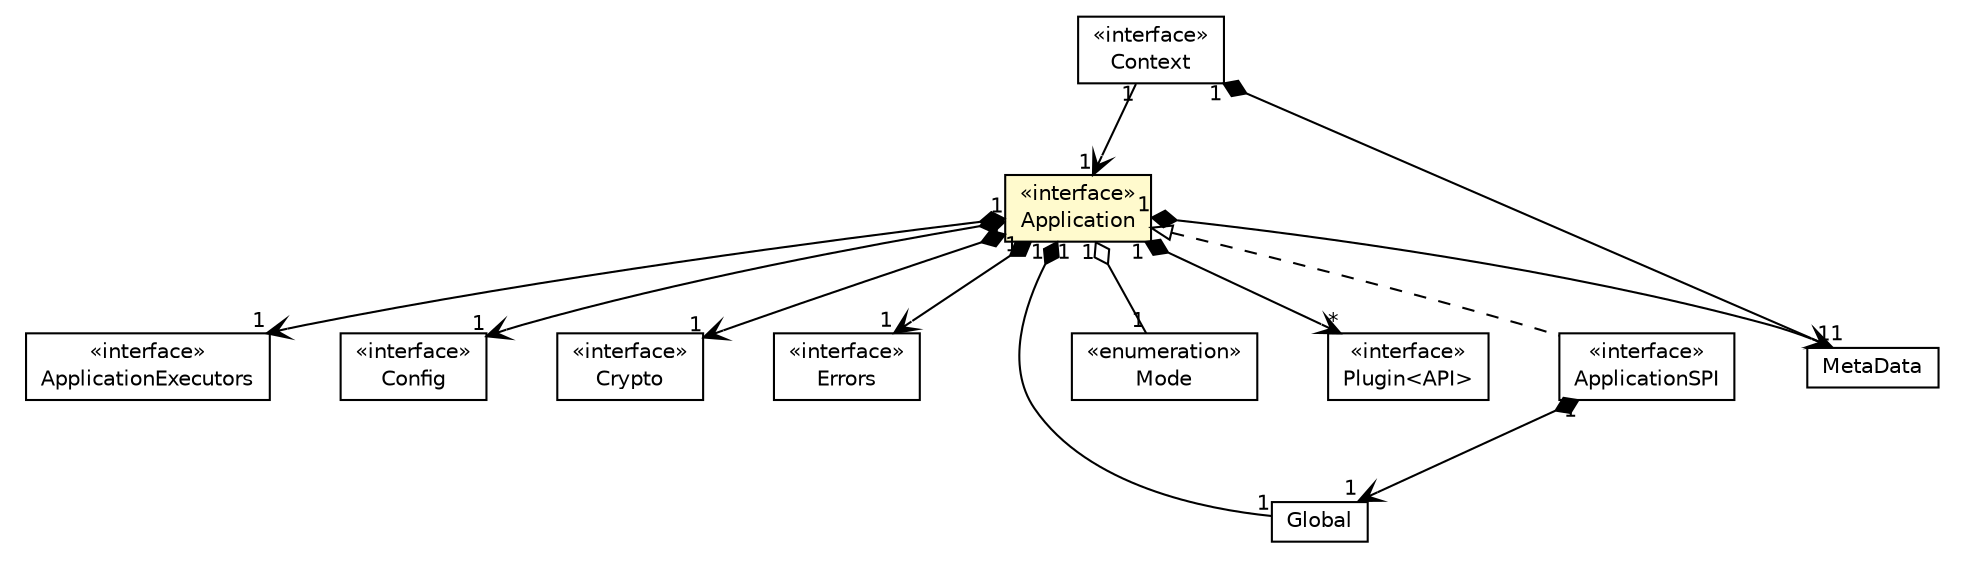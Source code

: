 #!/usr/local/bin/dot
#
# Class diagram 
# Generated by UMLGraph version R5_6-24-gf6e263 (http://www.umlgraph.org/)
#

digraph G {
	edge [fontname="Helvetica",fontsize=10,labelfontname="Helvetica",labelfontsize=10];
	node [fontname="Helvetica",fontsize=10,shape=plaintext];
	nodesep=0.25;
	ranksep=0.5;
	// io.werval.api.Application
	c5470 [label=<<table title="io.werval.api.Application" border="0" cellborder="1" cellspacing="0" cellpadding="2" port="p" bgcolor="lemonChiffon" href="./Application.html">
		<tr><td><table border="0" cellspacing="0" cellpadding="1">
<tr><td align="center" balign="center"> &#171;interface&#187; </td></tr>
<tr><td align="center" balign="center"> Application </td></tr>
		</table></td></tr>
		</table>>, URL="./Application.html", fontname="Helvetica", fontcolor="black", fontsize=10.0];
	// io.werval.api.ApplicationExecutors
	c5471 [label=<<table title="io.werval.api.ApplicationExecutors" border="0" cellborder="1" cellspacing="0" cellpadding="2" port="p" href="./ApplicationExecutors.html">
		<tr><td><table border="0" cellspacing="0" cellpadding="1">
<tr><td align="center" balign="center"> &#171;interface&#187; </td></tr>
<tr><td align="center" balign="center"> ApplicationExecutors </td></tr>
		</table></td></tr>
		</table>>, URL="./ApplicationExecutors.html", fontname="Helvetica", fontcolor="black", fontsize=10.0];
	// io.werval.api.Config
	c5472 [label=<<table title="io.werval.api.Config" border="0" cellborder="1" cellspacing="0" cellpadding="2" port="p" href="./Config.html">
		<tr><td><table border="0" cellspacing="0" cellpadding="1">
<tr><td align="center" balign="center"> &#171;interface&#187; </td></tr>
<tr><td align="center" balign="center"> Config </td></tr>
		</table></td></tr>
		</table>>, URL="./Config.html", fontname="Helvetica", fontcolor="black", fontsize=10.0];
	// io.werval.api.Crypto
	c5473 [label=<<table title="io.werval.api.Crypto" border="0" cellborder="1" cellspacing="0" cellpadding="2" port="p" href="./Crypto.html">
		<tr><td><table border="0" cellspacing="0" cellpadding="1">
<tr><td align="center" balign="center"> &#171;interface&#187; </td></tr>
<tr><td align="center" balign="center"> Crypto </td></tr>
		</table></td></tr>
		</table>>, URL="./Crypto.html", fontname="Helvetica", fontcolor="black", fontsize=10.0];
	// io.werval.api.Errors
	c5475 [label=<<table title="io.werval.api.Errors" border="0" cellborder="1" cellspacing="0" cellpadding="2" port="p" href="./Errors.html">
		<tr><td><table border="0" cellspacing="0" cellpadding="1">
<tr><td align="center" balign="center"> &#171;interface&#187; </td></tr>
<tr><td align="center" balign="center"> Errors </td></tr>
		</table></td></tr>
		</table>>, URL="./Errors.html", fontname="Helvetica", fontcolor="black", fontsize=10.0];
	// io.werval.api.Global
	c5476 [label=<<table title="io.werval.api.Global" border="0" cellborder="1" cellspacing="0" cellpadding="2" port="p" href="./Global.html">
		<tr><td><table border="0" cellspacing="0" cellpadding="1">
<tr><td align="center" balign="center"> Global </td></tr>
		</table></td></tr>
		</table>>, URL="./Global.html", fontname="Helvetica", fontcolor="black", fontsize=10.0];
	// io.werval.api.MetaData
	c5477 [label=<<table title="io.werval.api.MetaData" border="0" cellborder="1" cellspacing="0" cellpadding="2" port="p" href="./MetaData.html">
		<tr><td><table border="0" cellspacing="0" cellpadding="1">
<tr><td align="center" balign="center"> MetaData </td></tr>
		</table></td></tr>
		</table>>, URL="./MetaData.html", fontname="Helvetica", fontcolor="black", fontsize=10.0];
	// io.werval.api.Mode
	c5478 [label=<<table title="io.werval.api.Mode" border="0" cellborder="1" cellspacing="0" cellpadding="2" port="p" href="./Mode.html">
		<tr><td><table border="0" cellspacing="0" cellpadding="1">
<tr><td align="center" balign="center"> &#171;enumeration&#187; </td></tr>
<tr><td align="center" balign="center"> Mode </td></tr>
		</table></td></tr>
		</table>>, URL="./Mode.html", fontname="Helvetica", fontcolor="black", fontsize=10.0];
	// io.werval.api.Plugin<API>
	c5479 [label=<<table title="io.werval.api.Plugin" border="0" cellborder="1" cellspacing="0" cellpadding="2" port="p" href="./Plugin.html">
		<tr><td><table border="0" cellspacing="0" cellpadding="1">
<tr><td align="center" balign="center"> &#171;interface&#187; </td></tr>
<tr><td align="center" balign="center"> Plugin&lt;API&gt; </td></tr>
		</table></td></tr>
		</table>>, URL="./Plugin.html", fontname="Helvetica", fontcolor="black", fontsize=10.0];
	// io.werval.api.context.Context
	c5483 [label=<<table title="io.werval.api.context.Context" border="0" cellborder="1" cellspacing="0" cellpadding="2" port="p" href="./context/Context.html">
		<tr><td><table border="0" cellspacing="0" cellpadding="1">
<tr><td align="center" balign="center"> &#171;interface&#187; </td></tr>
<tr><td align="center" balign="center"> Context </td></tr>
		</table></td></tr>
		</table>>, URL="./context/Context.html", fontname="Helvetica", fontcolor="black", fontsize=10.0];
	// io.werval.spi.ApplicationSPI
	c5624 [label=<<table title="io.werval.spi.ApplicationSPI" border="0" cellborder="1" cellspacing="0" cellpadding="2" port="p" href="../spi/ApplicationSPI.html">
		<tr><td><table border="0" cellspacing="0" cellpadding="1">
<tr><td align="center" balign="center"> &#171;interface&#187; </td></tr>
<tr><td align="center" balign="center"> ApplicationSPI </td></tr>
		</table></td></tr>
		</table>>, URL="../spi/ApplicationSPI.html", fontname="Helvetica", fontcolor="black", fontsize=10.0];
	// io.werval.api.Application HAS io.werval.api.Mode
	c5470:p -> c5478:p [taillabel="1", label="", headlabel="1", fontname="Helvetica", fontcolor="black", fontsize=10.0, color="black", arrowhead=none, arrowtail=ediamond, dir=both];
	// io.werval.api.Application COMPOSED io.werval.api.Global
	c5470:p -> c5476:p [taillabel="1", label="", headlabel="1", fontname="Helvetica", fontcolor="black", fontsize=10.0, color="black", arrowhead=none, arrowtail=diamond, dir=both];
	// io.werval.api.Application NAVCOMPOSED io.werval.api.ApplicationExecutors
	c5470:p -> c5471:p [taillabel="1", label="", headlabel="1", fontname="Helvetica", fontcolor="black", fontsize=10.0, color="black", arrowhead=open, arrowtail=diamond, dir=both];
	// io.werval.api.Application NAVCOMPOSED io.werval.api.Config
	c5470:p -> c5472:p [taillabel="1", label="", headlabel="1", fontname="Helvetica", fontcolor="black", fontsize=10.0, color="black", arrowhead=open, arrowtail=diamond, dir=both];
	// io.werval.api.Application NAVCOMPOSED io.werval.api.Crypto
	c5470:p -> c5473:p [taillabel="1", label="", headlabel="1", fontname="Helvetica", fontcolor="black", fontsize=10.0, color="black", arrowhead=open, arrowtail=diamond, dir=both];
	// io.werval.api.Application NAVCOMPOSED io.werval.api.Errors
	c5470:p -> c5475:p [taillabel="1", label="", headlabel="1", fontname="Helvetica", fontcolor="black", fontsize=10.0, color="black", arrowhead=open, arrowtail=diamond, dir=both];
	// io.werval.api.Application NAVCOMPOSED io.werval.api.MetaData
	c5470:p -> c5477:p [taillabel="1", label="", headlabel="1", fontname="Helvetica", fontcolor="black", fontsize=10.0, color="black", arrowhead=open, arrowtail=diamond, dir=both];
	// io.werval.api.Application NAVCOMPOSED io.werval.api.Plugin<API>
	c5470:p -> c5479:p [taillabel="1", label="", headlabel="*", fontname="Helvetica", fontcolor="black", fontsize=10.0, color="black", arrowhead=open, arrowtail=diamond, dir=both];
	// io.werval.api.context.Context NAVASSOC io.werval.api.Application
	c5483:p -> c5470:p [taillabel="1", label="", headlabel="1", fontname="Helvetica", fontcolor="black", fontsize=10.0, color="black", arrowhead=open];
	// io.werval.api.context.Context NAVCOMPOSED io.werval.api.MetaData
	c5483:p -> c5477:p [taillabel="1", label="", headlabel="1", fontname="Helvetica", fontcolor="black", fontsize=10.0, color="black", arrowhead=open, arrowtail=diamond, dir=both];
	//io.werval.spi.ApplicationSPI implements io.werval.api.Application
	c5470:p -> c5624:p [dir=back,arrowtail=empty,style=dashed];
	// io.werval.spi.ApplicationSPI NAVCOMPOSED io.werval.api.Global
	c5624:p -> c5476:p [taillabel="1", label="", headlabel="1", fontname="Helvetica", fontcolor="black", fontsize=10.0, color="black", arrowhead=open, arrowtail=diamond, dir=both];
}

